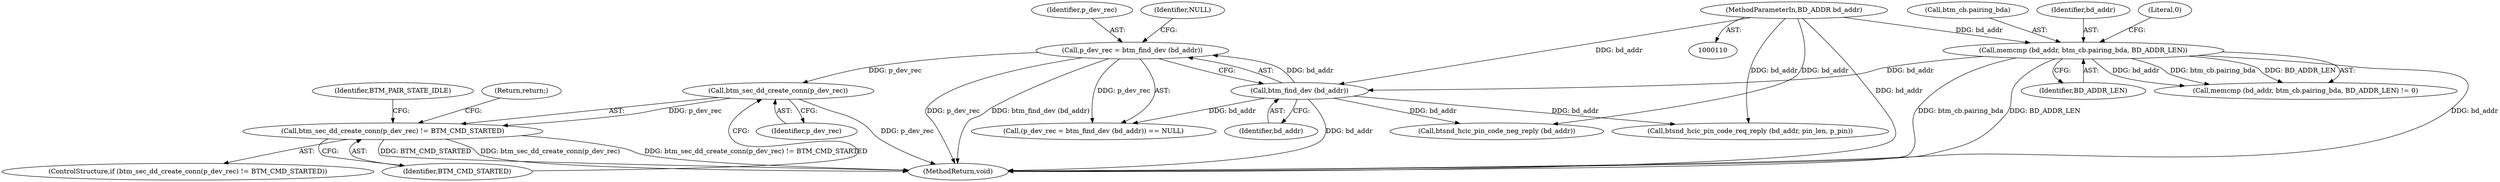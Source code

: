 digraph "0_Android_c677ee92595335233eb0e7b59809a1a94e7a678a@API" {
"1000311" [label="(Call,btm_sec_dd_create_conn(p_dev_rec))"];
"1000157" [label="(Call,p_dev_rec = btm_find_dev (bd_addr))"];
"1000159" [label="(Call,btm_find_dev (bd_addr))"];
"1000144" [label="(Call,memcmp (bd_addr, btm_cb.pairing_bda, BD_ADDR_LEN))"];
"1000111" [label="(MethodParameterIn,BD_ADDR bd_addr)"];
"1000310" [label="(Call,btm_sec_dd_create_conn(p_dev_rec) != BTM_CMD_STARTED)"];
"1000157" [label="(Call,p_dev_rec = btm_find_dev (bd_addr))"];
"1000160" [label="(Identifier,bd_addr)"];
"1000143" [label="(Call,memcmp (bd_addr, btm_cb.pairing_bda, BD_ADDR_LEN) != 0)"];
"1000146" [label="(Call,btm_cb.pairing_bda)"];
"1000312" [label="(Identifier,p_dev_rec)"];
"1000145" [label="(Identifier,bd_addr)"];
"1000374" [label="(MethodReturn,void)"];
"1000309" [label="(ControlStructure,if (btm_sec_dd_create_conn(p_dev_rec) != BTM_CMD_STARTED))"];
"1000316" [label="(Identifier,BTM_PAIR_STATE_IDLE)"];
"1000161" [label="(Identifier,NULL)"];
"1000311" [label="(Call,btm_sec_dd_create_conn(p_dev_rec))"];
"1000144" [label="(Call,memcmp (bd_addr, btm_cb.pairing_bda, BD_ADDR_LEN))"];
"1000111" [label="(MethodParameterIn,BD_ADDR bd_addr)"];
"1000212" [label="(Call,btsnd_hcic_pin_code_neg_reply (bd_addr))"];
"1000313" [label="(Identifier,BTM_CMD_STARTED)"];
"1000310" [label="(Call,btm_sec_dd_create_conn(p_dev_rec) != BTM_CMD_STARTED)"];
"1000159" [label="(Call,btm_find_dev (bd_addr))"];
"1000339" [label="(Return,return;)"];
"1000156" [label="(Call,(p_dev_rec = btm_find_dev (bd_addr)) == NULL)"];
"1000150" [label="(Literal,0)"];
"1000158" [label="(Identifier,p_dev_rec)"];
"1000370" [label="(Call,btsnd_hcic_pin_code_req_reply (bd_addr, pin_len, p_pin))"];
"1000149" [label="(Identifier,BD_ADDR_LEN)"];
"1000311" -> "1000310"  [label="AST: "];
"1000311" -> "1000312"  [label="CFG: "];
"1000312" -> "1000311"  [label="AST: "];
"1000313" -> "1000311"  [label="CFG: "];
"1000311" -> "1000374"  [label="DDG: p_dev_rec"];
"1000311" -> "1000310"  [label="DDG: p_dev_rec"];
"1000157" -> "1000311"  [label="DDG: p_dev_rec"];
"1000157" -> "1000156"  [label="AST: "];
"1000157" -> "1000159"  [label="CFG: "];
"1000158" -> "1000157"  [label="AST: "];
"1000159" -> "1000157"  [label="AST: "];
"1000161" -> "1000157"  [label="CFG: "];
"1000157" -> "1000374"  [label="DDG: btm_find_dev (bd_addr)"];
"1000157" -> "1000374"  [label="DDG: p_dev_rec"];
"1000157" -> "1000156"  [label="DDG: p_dev_rec"];
"1000159" -> "1000157"  [label="DDG: bd_addr"];
"1000159" -> "1000160"  [label="CFG: "];
"1000160" -> "1000159"  [label="AST: "];
"1000159" -> "1000374"  [label="DDG: bd_addr"];
"1000159" -> "1000156"  [label="DDG: bd_addr"];
"1000144" -> "1000159"  [label="DDG: bd_addr"];
"1000111" -> "1000159"  [label="DDG: bd_addr"];
"1000159" -> "1000212"  [label="DDG: bd_addr"];
"1000159" -> "1000370"  [label="DDG: bd_addr"];
"1000144" -> "1000143"  [label="AST: "];
"1000144" -> "1000149"  [label="CFG: "];
"1000145" -> "1000144"  [label="AST: "];
"1000146" -> "1000144"  [label="AST: "];
"1000149" -> "1000144"  [label="AST: "];
"1000150" -> "1000144"  [label="CFG: "];
"1000144" -> "1000374"  [label="DDG: BD_ADDR_LEN"];
"1000144" -> "1000374"  [label="DDG: bd_addr"];
"1000144" -> "1000374"  [label="DDG: btm_cb.pairing_bda"];
"1000144" -> "1000143"  [label="DDG: bd_addr"];
"1000144" -> "1000143"  [label="DDG: btm_cb.pairing_bda"];
"1000144" -> "1000143"  [label="DDG: BD_ADDR_LEN"];
"1000111" -> "1000144"  [label="DDG: bd_addr"];
"1000111" -> "1000110"  [label="AST: "];
"1000111" -> "1000374"  [label="DDG: bd_addr"];
"1000111" -> "1000212"  [label="DDG: bd_addr"];
"1000111" -> "1000370"  [label="DDG: bd_addr"];
"1000310" -> "1000309"  [label="AST: "];
"1000310" -> "1000313"  [label="CFG: "];
"1000313" -> "1000310"  [label="AST: "];
"1000316" -> "1000310"  [label="CFG: "];
"1000339" -> "1000310"  [label="CFG: "];
"1000310" -> "1000374"  [label="DDG: btm_sec_dd_create_conn(p_dev_rec) != BTM_CMD_STARTED"];
"1000310" -> "1000374"  [label="DDG: BTM_CMD_STARTED"];
"1000310" -> "1000374"  [label="DDG: btm_sec_dd_create_conn(p_dev_rec)"];
}
